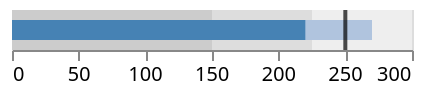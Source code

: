{
  "$schema": "https://vega.github.io/schema/vega-lite/v4.json",
  "data": {
    "values": [
      {
        "title": "Revenue",
        "subtitle": "US$, in thousands",
        "ranges": [150, 225, 300],
        "measures": [220, 270],
        "markers": [250]
      }
    ]
  },
  "params": [
    {
      "name": "height",
      "value": 20,
      "bind": {"input": "range", "min": 1, "max": 100, "step": 1}
    },
    {"name": "innerBarSize", "expr": "height/2"}
  ],
  "layer": [
    {
      "mark": {"type": "bar", "color": "#eee", "size": {"expr": "height"}},
      "encoding": {
        "x": {
          "type": "quantitative",
          "scale": {"nice": false},
          "title": null,
          "field": "ranges[2]"
        }
      }
    },
    {
      "mark": {"type": "bar", "color": "#ddd", "size": {"expr": "height"}},
      "encoding": {
        "x": {
          "type": "quantitative",
          "scale": {"nice": false},
          "title": null,
          "field": "ranges[1]"
        }
      }
    },
    {
      "mark": {"type": "bar", "color": "#ccc", "size": {"expr": "height"}},
      "encoding": {
        "x": {
          "type": "quantitative",
          "scale": {"nice": false},
          "title": null,
          "field": "ranges[0]"
        }
      }
    },
    {
      "mark": {
        "type": "bar",
        "color": "lightsteelblue",
        "size": {"expr": "innerBarSize"}
      },
      "encoding": {
        "x": {
          "type": "quantitative",
          "scale": {"nice": false},
          "title": null,
          "field": "measures[1]"
        }
      }
    },
    {
      "mark": {
        "type": "bar",
        "color": "steelblue",
        "size": {"expr": "innerBarSize"}
      },
      "encoding": {
        "x": {
          "type": "quantitative",
          "scale": {"nice": false},
          "title": null,
          "field": "measures[0]"
        }
      }
    },
    {
      "mark": {"type": "tick", "color": "black", "size": {"expr": "height"}},
      "encoding": {
        "x": {
          "type": "quantitative",
          "scale": {"nice": false},
          "title": null,
          "field": "markers[0]"
        }
      }
    }
  ],
  "config": {"tick": {"thickness": 2}}
}
